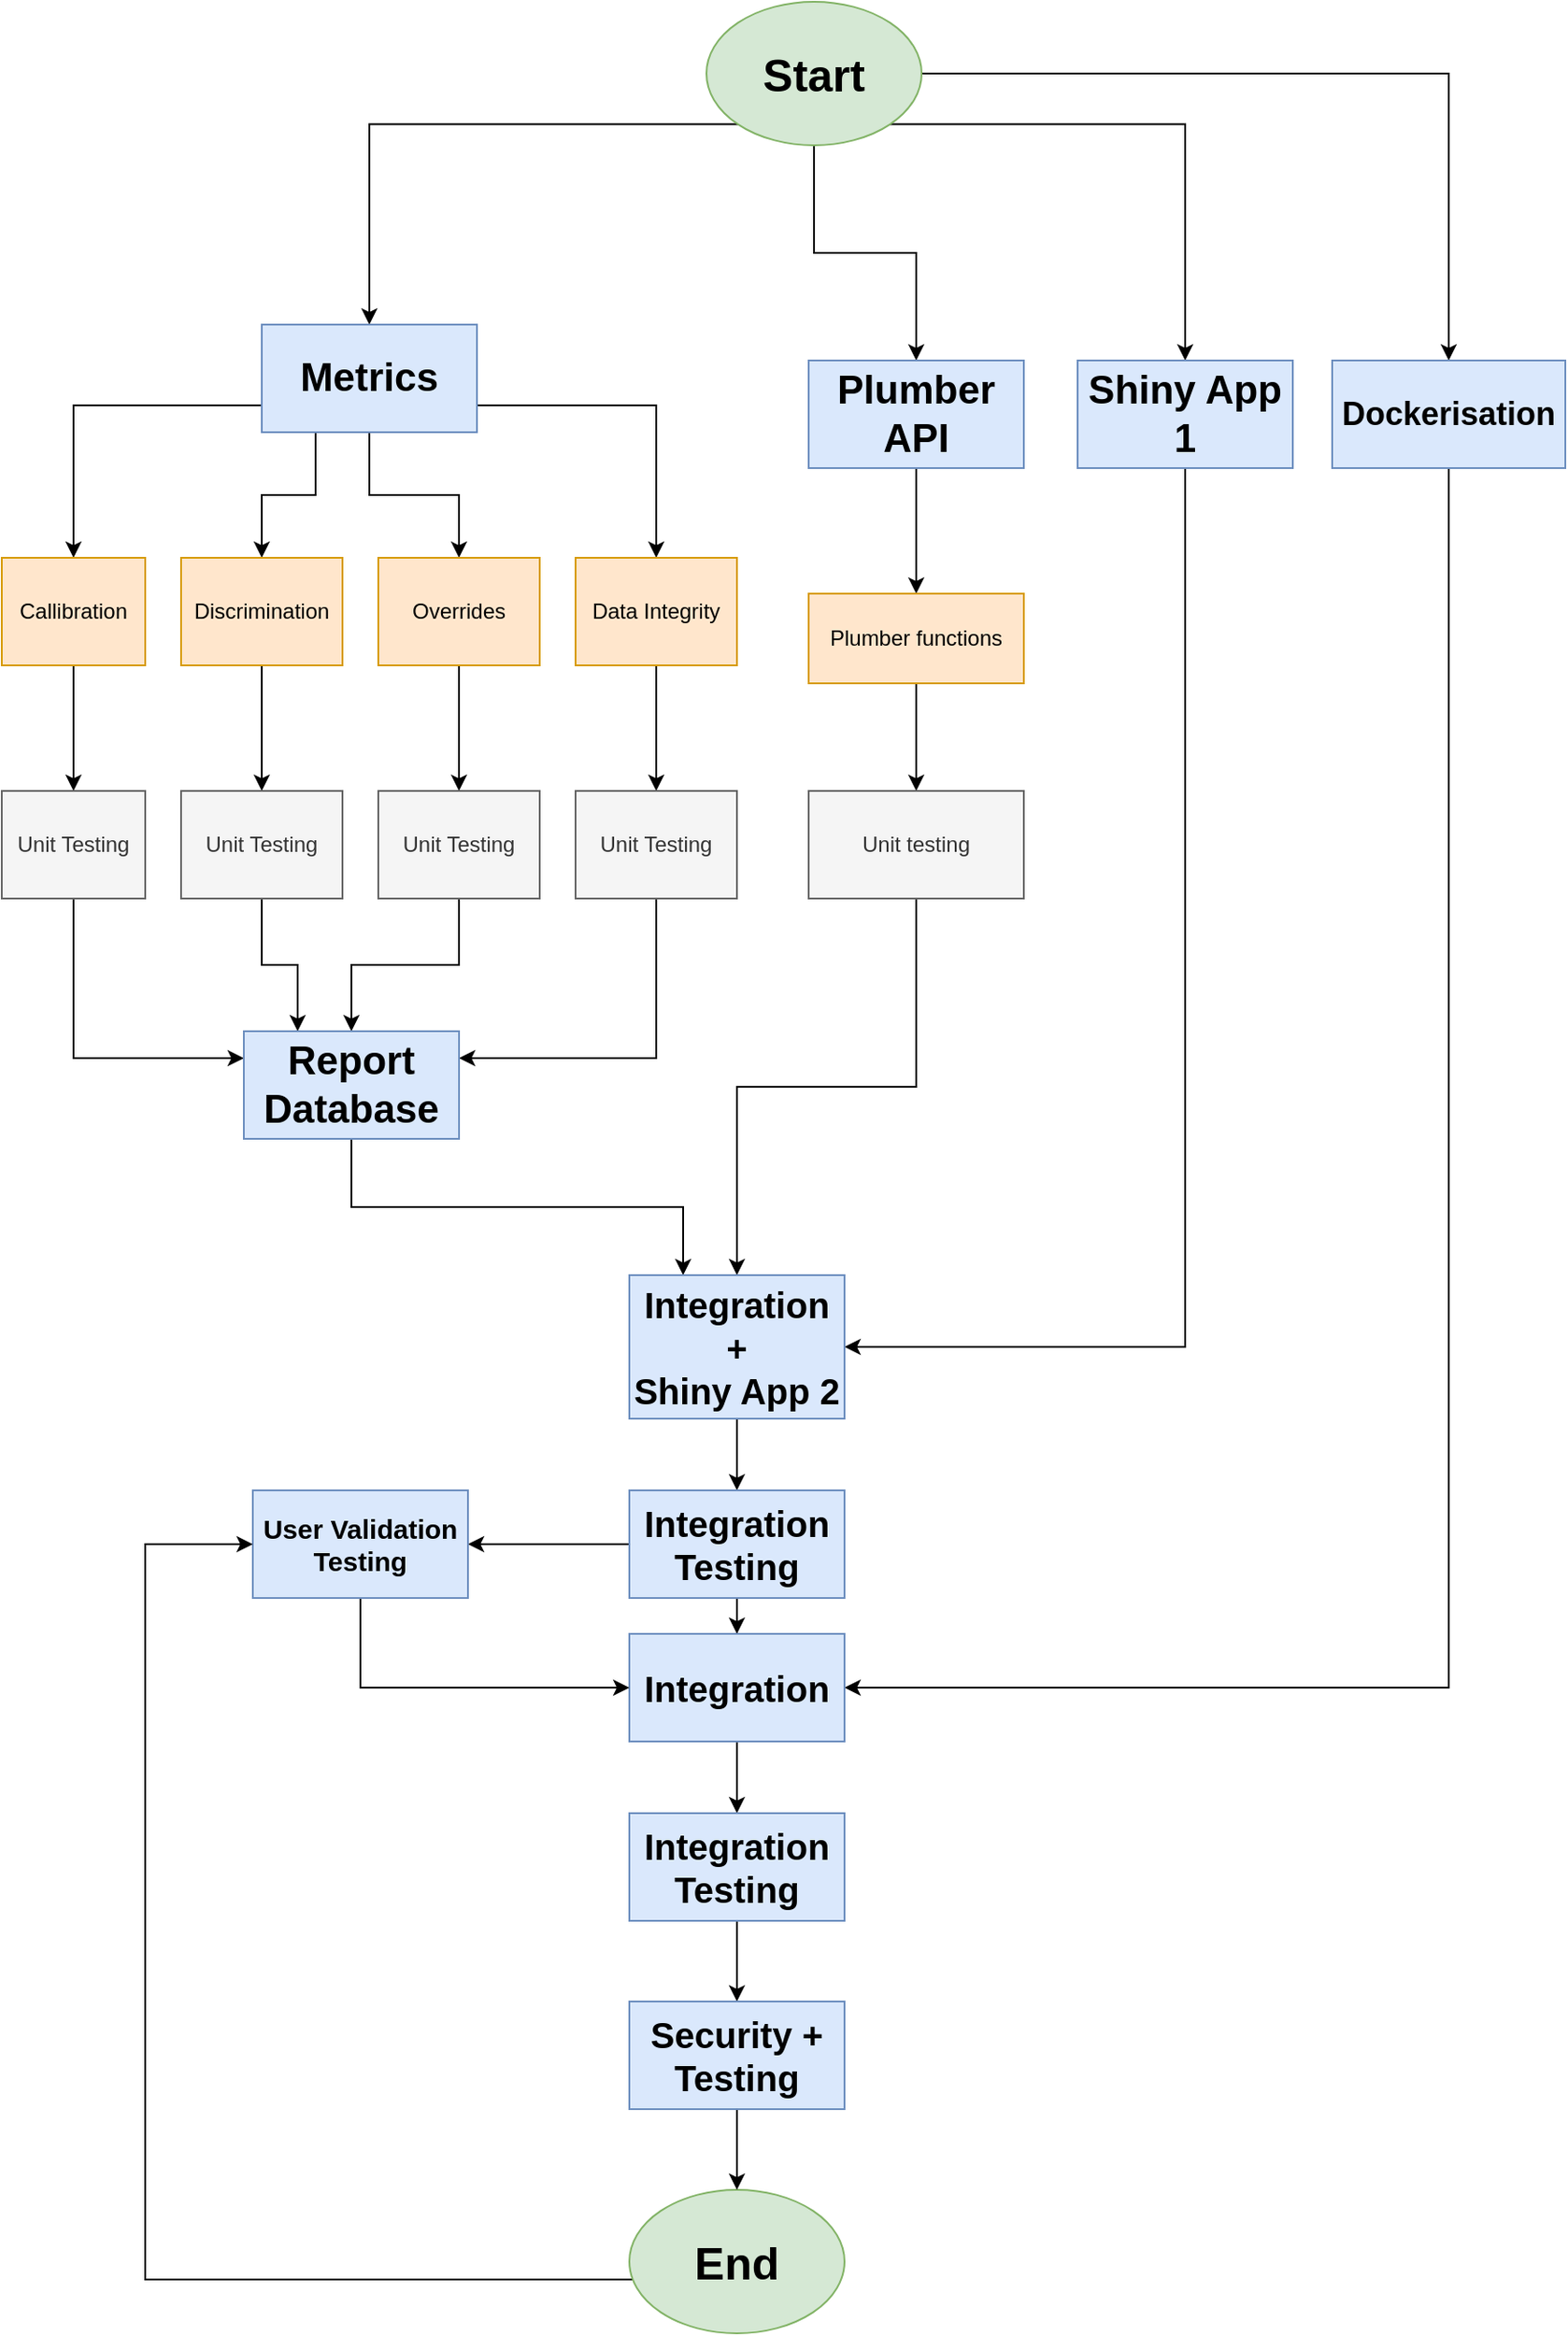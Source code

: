 <mxfile version="10.6.7" type="github"><diagram id="Dek7xNElEOMohiknYG9_" name="Page-1"><mxGraphModel dx="2038" dy="1021" grid="1" gridSize="10" guides="1" tooltips="1" connect="1" arrows="1" fold="1" page="1" pageScale="1" pageWidth="827" pageHeight="1169" math="0" shadow="0"><root><mxCell id="0"/><mxCell id="1" parent="0"/><mxCell id="Fw5mwXFnlMMSeEyQbMYz-14" style="edgeStyle=orthogonalEdgeStyle;rounded=0;orthogonalLoop=1;jettySize=auto;html=1;exitX=0;exitY=1;exitDx=0;exitDy=0;entryX=0.5;entryY=0;entryDx=0;entryDy=0;" edge="1" parent="1" source="Fw5mwXFnlMMSeEyQbMYz-1" target="Fw5mwXFnlMMSeEyQbMYz-2"><mxGeometry relative="1" as="geometry"/></mxCell><mxCell id="Fw5mwXFnlMMSeEyQbMYz-15" style="edgeStyle=orthogonalEdgeStyle;rounded=0;orthogonalLoop=1;jettySize=auto;html=1;exitX=0.5;exitY=1;exitDx=0;exitDy=0;entryX=0.5;entryY=0;entryDx=0;entryDy=0;" edge="1" parent="1" source="Fw5mwXFnlMMSeEyQbMYz-1" target="Fw5mwXFnlMMSeEyQbMYz-12"><mxGeometry relative="1" as="geometry"/></mxCell><mxCell id="Fw5mwXFnlMMSeEyQbMYz-16" style="edgeStyle=orthogonalEdgeStyle;rounded=0;orthogonalLoop=1;jettySize=auto;html=1;exitX=1;exitY=1;exitDx=0;exitDy=0;entryX=0.5;entryY=0;entryDx=0;entryDy=0;" edge="1" parent="1" source="Fw5mwXFnlMMSeEyQbMYz-1" target="Fw5mwXFnlMMSeEyQbMYz-13"><mxGeometry relative="1" as="geometry"/></mxCell><mxCell id="Fw5mwXFnlMMSeEyQbMYz-17" style="edgeStyle=orthogonalEdgeStyle;rounded=0;orthogonalLoop=1;jettySize=auto;html=1;exitX=1;exitY=0.5;exitDx=0;exitDy=0;entryX=0.5;entryY=0;entryDx=0;entryDy=0;" edge="1" parent="1" source="Fw5mwXFnlMMSeEyQbMYz-1" target="Fw5mwXFnlMMSeEyQbMYz-3"><mxGeometry relative="1" as="geometry"/></mxCell><mxCell id="Fw5mwXFnlMMSeEyQbMYz-1" value="&lt;font style=&quot;font-size: 25px&quot;&gt;&lt;b&gt;Start&lt;/b&gt;&lt;/font&gt;" style="ellipse;whiteSpace=wrap;html=1;fillColor=#d5e8d4;strokeColor=#82b366;" vertex="1" parent="1"><mxGeometry x="413" y="10" width="120" height="80" as="geometry"/></mxCell><mxCell id="Fw5mwXFnlMMSeEyQbMYz-18" style="edgeStyle=orthogonalEdgeStyle;rounded=0;orthogonalLoop=1;jettySize=auto;html=1;exitX=0;exitY=0.75;exitDx=0;exitDy=0;entryX=0.5;entryY=0;entryDx=0;entryDy=0;" edge="1" parent="1" source="Fw5mwXFnlMMSeEyQbMYz-2" target="Fw5mwXFnlMMSeEyQbMYz-5"><mxGeometry relative="1" as="geometry"/></mxCell><mxCell id="Fw5mwXFnlMMSeEyQbMYz-19" style="edgeStyle=orthogonalEdgeStyle;rounded=0;orthogonalLoop=1;jettySize=auto;html=1;exitX=0.25;exitY=1;exitDx=0;exitDy=0;entryX=0.5;entryY=0;entryDx=0;entryDy=0;" edge="1" parent="1" source="Fw5mwXFnlMMSeEyQbMYz-2" target="Fw5mwXFnlMMSeEyQbMYz-6"><mxGeometry relative="1" as="geometry"/></mxCell><mxCell id="Fw5mwXFnlMMSeEyQbMYz-20" style="edgeStyle=orthogonalEdgeStyle;rounded=0;orthogonalLoop=1;jettySize=auto;html=1;exitX=0.5;exitY=1;exitDx=0;exitDy=0;entryX=0.5;entryY=0;entryDx=0;entryDy=0;" edge="1" parent="1" source="Fw5mwXFnlMMSeEyQbMYz-2" target="Fw5mwXFnlMMSeEyQbMYz-4"><mxGeometry relative="1" as="geometry"/></mxCell><mxCell id="Fw5mwXFnlMMSeEyQbMYz-21" style="edgeStyle=orthogonalEdgeStyle;rounded=0;orthogonalLoop=1;jettySize=auto;html=1;exitX=1;exitY=0.75;exitDx=0;exitDy=0;entryX=0.5;entryY=0;entryDx=0;entryDy=0;" edge="1" parent="1" source="Fw5mwXFnlMMSeEyQbMYz-2" target="Fw5mwXFnlMMSeEyQbMYz-7"><mxGeometry relative="1" as="geometry"/></mxCell><mxCell id="Fw5mwXFnlMMSeEyQbMYz-2" value="&lt;b&gt;&lt;font style=&quot;font-size: 22px&quot;&gt;Metrics&lt;/font&gt;&lt;/b&gt;" style="rounded=0;whiteSpace=wrap;html=1;fillColor=#dae8fc;strokeColor=#6c8ebf;" vertex="1" parent="1"><mxGeometry x="165" y="190" width="120" height="60" as="geometry"/></mxCell><mxCell id="Fw5mwXFnlMMSeEyQbMYz-46" style="edgeStyle=orthogonalEdgeStyle;rounded=0;orthogonalLoop=1;jettySize=auto;html=1;exitX=0.5;exitY=1;exitDx=0;exitDy=0;entryX=1;entryY=0.5;entryDx=0;entryDy=0;" edge="1" parent="1" source="Fw5mwXFnlMMSeEyQbMYz-3" target="Fw5mwXFnlMMSeEyQbMYz-44"><mxGeometry relative="1" as="geometry"/></mxCell><mxCell id="Fw5mwXFnlMMSeEyQbMYz-3" value="&lt;font style=&quot;font-size: 18px&quot;&gt;&lt;b&gt;Dockerisation&lt;/b&gt;&lt;/font&gt;" style="rounded=0;whiteSpace=wrap;html=1;fillColor=#dae8fc;strokeColor=#6c8ebf;" vertex="1" parent="1"><mxGeometry x="762" y="210" width="130" height="60" as="geometry"/></mxCell><mxCell id="Fw5mwXFnlMMSeEyQbMYz-24" style="edgeStyle=orthogonalEdgeStyle;rounded=0;orthogonalLoop=1;jettySize=auto;html=1;exitX=0.5;exitY=1;exitDx=0;exitDy=0;entryX=0.5;entryY=0;entryDx=0;entryDy=0;" edge="1" parent="1" source="Fw5mwXFnlMMSeEyQbMYz-4" target="Fw5mwXFnlMMSeEyQbMYz-10"><mxGeometry relative="1" as="geometry"/></mxCell><mxCell id="Fw5mwXFnlMMSeEyQbMYz-4" value="Overrides" style="rounded=0;whiteSpace=wrap;html=1;fillColor=#ffe6cc;strokeColor=#d79b00;" vertex="1" parent="1"><mxGeometry x="230" y="320" width="90" height="60" as="geometry"/></mxCell><mxCell id="Fw5mwXFnlMMSeEyQbMYz-22" style="edgeStyle=orthogonalEdgeStyle;rounded=0;orthogonalLoop=1;jettySize=auto;html=1;exitX=0.5;exitY=1;exitDx=0;exitDy=0;entryX=0.5;entryY=0;entryDx=0;entryDy=0;" edge="1" parent="1" source="Fw5mwXFnlMMSeEyQbMYz-5" target="Fw5mwXFnlMMSeEyQbMYz-8"><mxGeometry relative="1" as="geometry"/></mxCell><mxCell id="Fw5mwXFnlMMSeEyQbMYz-5" value="Callibration" style="rounded=0;whiteSpace=wrap;html=1;fillColor=#ffe6cc;strokeColor=#d79b00;" vertex="1" parent="1"><mxGeometry x="20" y="320" width="80" height="60" as="geometry"/></mxCell><mxCell id="Fw5mwXFnlMMSeEyQbMYz-23" style="edgeStyle=orthogonalEdgeStyle;rounded=0;orthogonalLoop=1;jettySize=auto;html=1;exitX=0.5;exitY=1;exitDx=0;exitDy=0;entryX=0.5;entryY=0;entryDx=0;entryDy=0;" edge="1" parent="1" source="Fw5mwXFnlMMSeEyQbMYz-6" target="Fw5mwXFnlMMSeEyQbMYz-9"><mxGeometry relative="1" as="geometry"/></mxCell><mxCell id="Fw5mwXFnlMMSeEyQbMYz-6" value="Discrimination" style="rounded=0;whiteSpace=wrap;html=1;fillColor=#ffe6cc;strokeColor=#d79b00;" vertex="1" parent="1"><mxGeometry x="120" y="320" width="90" height="60" as="geometry"/></mxCell><mxCell id="Fw5mwXFnlMMSeEyQbMYz-25" style="edgeStyle=orthogonalEdgeStyle;rounded=0;orthogonalLoop=1;jettySize=auto;html=1;exitX=0.5;exitY=1;exitDx=0;exitDy=0;entryX=0.5;entryY=0;entryDx=0;entryDy=0;" edge="1" parent="1" source="Fw5mwXFnlMMSeEyQbMYz-7" target="Fw5mwXFnlMMSeEyQbMYz-11"><mxGeometry relative="1" as="geometry"/></mxCell><mxCell id="Fw5mwXFnlMMSeEyQbMYz-7" value="Data Integrity" style="rounded=0;whiteSpace=wrap;html=1;fillColor=#ffe6cc;strokeColor=#d79b00;" vertex="1" parent="1"><mxGeometry x="340" y="320" width="90" height="60" as="geometry"/></mxCell><mxCell id="Fw5mwXFnlMMSeEyQbMYz-27" style="edgeStyle=orthogonalEdgeStyle;rounded=0;orthogonalLoop=1;jettySize=auto;html=1;exitX=0.5;exitY=1;exitDx=0;exitDy=0;entryX=0;entryY=0.25;entryDx=0;entryDy=0;" edge="1" parent="1" source="Fw5mwXFnlMMSeEyQbMYz-8" target="Fw5mwXFnlMMSeEyQbMYz-26"><mxGeometry relative="1" as="geometry"/></mxCell><mxCell id="Fw5mwXFnlMMSeEyQbMYz-8" value="Unit Testing" style="rounded=0;whiteSpace=wrap;html=1;fillColor=#f5f5f5;strokeColor=#666666;fontColor=#333333;" vertex="1" parent="1"><mxGeometry x="20" y="450" width="80" height="60" as="geometry"/></mxCell><mxCell id="Fw5mwXFnlMMSeEyQbMYz-28" style="edgeStyle=orthogonalEdgeStyle;rounded=0;orthogonalLoop=1;jettySize=auto;html=1;exitX=0.5;exitY=1;exitDx=0;exitDy=0;entryX=0.25;entryY=0;entryDx=0;entryDy=0;" edge="1" parent="1" source="Fw5mwXFnlMMSeEyQbMYz-9" target="Fw5mwXFnlMMSeEyQbMYz-26"><mxGeometry relative="1" as="geometry"/></mxCell><mxCell id="Fw5mwXFnlMMSeEyQbMYz-9" value="Unit Testing" style="rounded=0;whiteSpace=wrap;html=1;fillColor=#f5f5f5;strokeColor=#666666;fontColor=#333333;" vertex="1" parent="1"><mxGeometry x="120" y="450" width="90" height="60" as="geometry"/></mxCell><mxCell id="Fw5mwXFnlMMSeEyQbMYz-31" style="edgeStyle=orthogonalEdgeStyle;rounded=0;orthogonalLoop=1;jettySize=auto;html=1;exitX=0.5;exitY=1;exitDx=0;exitDy=0;entryX=0.5;entryY=0;entryDx=0;entryDy=0;" edge="1" parent="1" source="Fw5mwXFnlMMSeEyQbMYz-10" target="Fw5mwXFnlMMSeEyQbMYz-26"><mxGeometry relative="1" as="geometry"/></mxCell><mxCell id="Fw5mwXFnlMMSeEyQbMYz-10" value="Unit Testing" style="rounded=0;whiteSpace=wrap;html=1;fillColor=#f5f5f5;strokeColor=#666666;fontColor=#333333;" vertex="1" parent="1"><mxGeometry x="230" y="450" width="90" height="60" as="geometry"/></mxCell><mxCell id="Fw5mwXFnlMMSeEyQbMYz-32" style="edgeStyle=orthogonalEdgeStyle;rounded=0;orthogonalLoop=1;jettySize=auto;html=1;exitX=0.5;exitY=1;exitDx=0;exitDy=0;entryX=1;entryY=0.25;entryDx=0;entryDy=0;" edge="1" parent="1" source="Fw5mwXFnlMMSeEyQbMYz-11" target="Fw5mwXFnlMMSeEyQbMYz-26"><mxGeometry relative="1" as="geometry"/></mxCell><mxCell id="Fw5mwXFnlMMSeEyQbMYz-11" value="Unit Testing" style="rounded=0;whiteSpace=wrap;html=1;fillColor=#f5f5f5;strokeColor=#666666;fontColor=#333333;" vertex="1" parent="1"><mxGeometry x="340" y="450" width="90" height="60" as="geometry"/></mxCell><mxCell id="Fw5mwXFnlMMSeEyQbMYz-35" style="edgeStyle=orthogonalEdgeStyle;rounded=0;orthogonalLoop=1;jettySize=auto;html=1;exitX=0.5;exitY=1;exitDx=0;exitDy=0;entryX=0.5;entryY=0;entryDx=0;entryDy=0;" edge="1" parent="1" source="Fw5mwXFnlMMSeEyQbMYz-12" target="Fw5mwXFnlMMSeEyQbMYz-33"><mxGeometry relative="1" as="geometry"/></mxCell><mxCell id="Fw5mwXFnlMMSeEyQbMYz-12" value="&lt;span style=&quot;font-size: 22px&quot;&gt;&lt;b&gt;Plumber API&lt;/b&gt;&lt;/span&gt;" style="rounded=0;whiteSpace=wrap;html=1;fillColor=#dae8fc;strokeColor=#6c8ebf;" vertex="1" parent="1"><mxGeometry x="470" y="210" width="120" height="60" as="geometry"/></mxCell><mxCell id="Fw5mwXFnlMMSeEyQbMYz-47" style="edgeStyle=orthogonalEdgeStyle;rounded=0;orthogonalLoop=1;jettySize=auto;html=1;entryX=1;entryY=0.5;entryDx=0;entryDy=0;" edge="1" parent="1" source="Fw5mwXFnlMMSeEyQbMYz-13" target="Fw5mwXFnlMMSeEyQbMYz-37"><mxGeometry relative="1" as="geometry"><Array as="points"><mxPoint x="680" y="760"/></Array></mxGeometry></mxCell><mxCell id="Fw5mwXFnlMMSeEyQbMYz-13" value="&lt;span style=&quot;font-size: 22px&quot;&gt;&lt;b&gt;Shiny App 1&lt;/b&gt;&lt;/span&gt;" style="rounded=0;whiteSpace=wrap;html=1;fillColor=#dae8fc;strokeColor=#6c8ebf;" vertex="1" parent="1"><mxGeometry x="620" y="210" width="120" height="60" as="geometry"/></mxCell><mxCell id="Fw5mwXFnlMMSeEyQbMYz-38" style="edgeStyle=orthogonalEdgeStyle;rounded=0;orthogonalLoop=1;jettySize=auto;html=1;exitX=0.5;exitY=1;exitDx=0;exitDy=0;entryX=0.25;entryY=0;entryDx=0;entryDy=0;" edge="1" parent="1" source="Fw5mwXFnlMMSeEyQbMYz-26" target="Fw5mwXFnlMMSeEyQbMYz-37"><mxGeometry relative="1" as="geometry"/></mxCell><mxCell id="Fw5mwXFnlMMSeEyQbMYz-26" value="&lt;span style=&quot;font-size: 22px&quot;&gt;&lt;b&gt;Report Database&lt;/b&gt;&lt;/span&gt;" style="rounded=0;whiteSpace=wrap;html=1;fillColor=#dae8fc;strokeColor=#6c8ebf;" vertex="1" parent="1"><mxGeometry x="155" y="584" width="120" height="60" as="geometry"/></mxCell><mxCell id="Fw5mwXFnlMMSeEyQbMYz-36" style="edgeStyle=orthogonalEdgeStyle;rounded=0;orthogonalLoop=1;jettySize=auto;html=1;entryX=0.5;entryY=0;entryDx=0;entryDy=0;" edge="1" parent="1" source="Fw5mwXFnlMMSeEyQbMYz-33" target="Fw5mwXFnlMMSeEyQbMYz-34"><mxGeometry relative="1" as="geometry"/></mxCell><mxCell id="Fw5mwXFnlMMSeEyQbMYz-33" value="Plumber functions" style="rounded=0;whiteSpace=wrap;html=1;fillColor=#ffe6cc;strokeColor=#d79b00;" vertex="1" parent="1"><mxGeometry x="470" y="340" width="120" height="50" as="geometry"/></mxCell><mxCell id="Fw5mwXFnlMMSeEyQbMYz-39" style="edgeStyle=orthogonalEdgeStyle;rounded=0;orthogonalLoop=1;jettySize=auto;html=1;entryX=0.5;entryY=0;entryDx=0;entryDy=0;" edge="1" parent="1" source="Fw5mwXFnlMMSeEyQbMYz-34" target="Fw5mwXFnlMMSeEyQbMYz-37"><mxGeometry relative="1" as="geometry"/></mxCell><mxCell id="Fw5mwXFnlMMSeEyQbMYz-34" value="Unit testing" style="rounded=0;whiteSpace=wrap;html=1;fillColor=#f5f5f5;strokeColor=#666666;fontColor=#333333;" vertex="1" parent="1"><mxGeometry x="470" y="450" width="120" height="60" as="geometry"/></mxCell><mxCell id="Fw5mwXFnlMMSeEyQbMYz-43" style="edgeStyle=orthogonalEdgeStyle;rounded=0;orthogonalLoop=1;jettySize=auto;html=1;exitX=0.5;exitY=1;exitDx=0;exitDy=0;entryX=0.5;entryY=0;entryDx=0;entryDy=0;" edge="1" parent="1" source="Fw5mwXFnlMMSeEyQbMYz-37" target="Fw5mwXFnlMMSeEyQbMYz-42"><mxGeometry relative="1" as="geometry"/></mxCell><mxCell id="Fw5mwXFnlMMSeEyQbMYz-37" value="&lt;b&gt;&lt;font style=&quot;font-size: 20px&quot;&gt;Integration +&lt;br&gt;Shiny App 2&lt;br&gt;&lt;/font&gt;&lt;/b&gt;" style="rounded=0;whiteSpace=wrap;html=1;fillColor=#dae8fc;strokeColor=#6c8ebf;" vertex="1" parent="1"><mxGeometry x="370" y="720" width="120" height="80" as="geometry"/></mxCell><mxCell id="Fw5mwXFnlMMSeEyQbMYz-45" style="edgeStyle=orthogonalEdgeStyle;rounded=0;orthogonalLoop=1;jettySize=auto;html=1;entryX=0.5;entryY=0;entryDx=0;entryDy=0;" edge="1" parent="1" source="Fw5mwXFnlMMSeEyQbMYz-42" target="Fw5mwXFnlMMSeEyQbMYz-44"><mxGeometry relative="1" as="geometry"/></mxCell><mxCell id="Fw5mwXFnlMMSeEyQbMYz-48" style="edgeStyle=orthogonalEdgeStyle;rounded=0;orthogonalLoop=1;jettySize=auto;html=1;" edge="1" parent="1" source="Fw5mwXFnlMMSeEyQbMYz-42" target="Fw5mwXFnlMMSeEyQbMYz-49"><mxGeometry relative="1" as="geometry"><mxPoint x="220" y="870" as="targetPoint"/></mxGeometry></mxCell><mxCell id="Fw5mwXFnlMMSeEyQbMYz-42" value="&lt;b&gt;&lt;font style=&quot;font-size: 20px&quot;&gt;Integration Testing&lt;/font&gt;&lt;/b&gt;" style="rounded=0;whiteSpace=wrap;html=1;fillColor=#dae8fc;strokeColor=#6c8ebf;" vertex="1" parent="1"><mxGeometry x="370" y="840" width="120" height="60" as="geometry"/></mxCell><mxCell id="Fw5mwXFnlMMSeEyQbMYz-56" style="edgeStyle=orthogonalEdgeStyle;rounded=0;orthogonalLoop=1;jettySize=auto;html=1;entryX=0.5;entryY=0;entryDx=0;entryDy=0;" edge="1" parent="1" source="Fw5mwXFnlMMSeEyQbMYz-44" target="Fw5mwXFnlMMSeEyQbMYz-55"><mxGeometry relative="1" as="geometry"/></mxCell><mxCell id="Fw5mwXFnlMMSeEyQbMYz-44" value="&lt;b&gt;&lt;font style=&quot;font-size: 20px&quot;&gt;Integration&lt;/font&gt;&lt;/b&gt;" style="rounded=0;whiteSpace=wrap;html=1;fillColor=#dae8fc;strokeColor=#6c8ebf;" vertex="1" parent="1"><mxGeometry x="370" y="920" width="120" height="60" as="geometry"/></mxCell><mxCell id="Fw5mwXFnlMMSeEyQbMYz-54" style="edgeStyle=orthogonalEdgeStyle;rounded=0;orthogonalLoop=1;jettySize=auto;html=1;entryX=0;entryY=0.5;entryDx=0;entryDy=0;" edge="1" parent="1" source="Fw5mwXFnlMMSeEyQbMYz-49" target="Fw5mwXFnlMMSeEyQbMYz-44"><mxGeometry relative="1" as="geometry"><Array as="points"><mxPoint x="220" y="950"/></Array></mxGeometry></mxCell><mxCell id="Fw5mwXFnlMMSeEyQbMYz-49" value="&lt;b&gt;&lt;font style=&quot;font-size: 15px&quot;&gt;User Validation Testing&lt;/font&gt;&lt;/b&gt;" style="rounded=0;whiteSpace=wrap;html=1;fillColor=#dae8fc;strokeColor=#6c8ebf;" vertex="1" parent="1"><mxGeometry x="160" y="840" width="120" height="60" as="geometry"/></mxCell><mxCell id="Fw5mwXFnlMMSeEyQbMYz-61" style="edgeStyle=orthogonalEdgeStyle;rounded=0;orthogonalLoop=1;jettySize=auto;html=1;entryX=0.5;entryY=0;entryDx=0;entryDy=0;" edge="1" parent="1" source="Fw5mwXFnlMMSeEyQbMYz-55" target="Fw5mwXFnlMMSeEyQbMYz-60"><mxGeometry relative="1" as="geometry"/></mxCell><mxCell id="Fw5mwXFnlMMSeEyQbMYz-55" value="&lt;b&gt;&lt;font style=&quot;font-size: 20px&quot;&gt;Integration Testing&lt;/font&gt;&lt;/b&gt;" style="rounded=0;whiteSpace=wrap;html=1;fillColor=#dae8fc;strokeColor=#6c8ebf;" vertex="1" parent="1"><mxGeometry x="370" y="1020" width="120" height="60" as="geometry"/></mxCell><mxCell id="Fw5mwXFnlMMSeEyQbMYz-59" style="edgeStyle=orthogonalEdgeStyle;rounded=0;orthogonalLoop=1;jettySize=auto;html=1;entryX=0;entryY=0.5;entryDx=0;entryDy=0;" edge="1" parent="1" source="Fw5mwXFnlMMSeEyQbMYz-57" target="Fw5mwXFnlMMSeEyQbMYz-49"><mxGeometry relative="1" as="geometry"><Array as="points"><mxPoint x="100" y="1280"/><mxPoint x="100" y="870"/></Array></mxGeometry></mxCell><mxCell id="Fw5mwXFnlMMSeEyQbMYz-57" value="&lt;font style=&quot;font-size: 25px&quot;&gt;&lt;b&gt;End&lt;/b&gt;&lt;/font&gt;" style="ellipse;whiteSpace=wrap;html=1;fillColor=#d5e8d4;strokeColor=#82b366;" vertex="1" parent="1"><mxGeometry x="370" y="1230" width="120" height="80" as="geometry"/></mxCell><mxCell id="Fw5mwXFnlMMSeEyQbMYz-62" style="edgeStyle=orthogonalEdgeStyle;rounded=0;orthogonalLoop=1;jettySize=auto;html=1;entryX=0.5;entryY=0;entryDx=0;entryDy=0;" edge="1" parent="1" source="Fw5mwXFnlMMSeEyQbMYz-60" target="Fw5mwXFnlMMSeEyQbMYz-57"><mxGeometry relative="1" as="geometry"/></mxCell><mxCell id="Fw5mwXFnlMMSeEyQbMYz-60" value="&lt;b&gt;&lt;font style=&quot;font-size: 20px&quot;&gt;Security + Testing&lt;/font&gt;&lt;/b&gt;" style="rounded=0;whiteSpace=wrap;html=1;fillColor=#dae8fc;strokeColor=#6c8ebf;" vertex="1" parent="1"><mxGeometry x="370" y="1125" width="120" height="60" as="geometry"/></mxCell></root></mxGraphModel></diagram></mxfile>